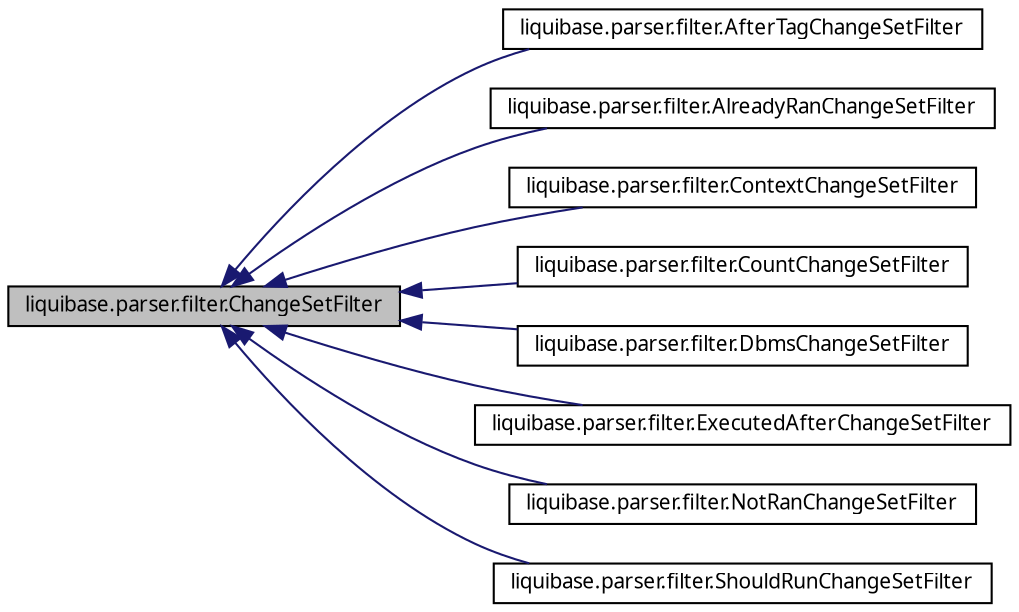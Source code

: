 digraph G
{
  edge [fontname="FreeSans.ttf",fontsize=10,labelfontname="FreeSans.ttf",labelfontsize=10];
  node [fontname="FreeSans.ttf",fontsize=10,shape=record];
  rankdir=LR;
  Node1 [label="liquibase.parser.filter.ChangeSetFilter",height=0.2,width=0.4,color="black", fillcolor="grey75", style="filled" fontcolor="black"];
  Node1 -> Node2 [dir=back,color="midnightblue",fontsize=10,style="solid",fontname="FreeSans.ttf"];
  Node2 [label="liquibase.parser.filter.AfterTagChangeSetFilter",height=0.2,width=0.4,color="black", fillcolor="white", style="filled",URL="$classliquibase_1_1parser_1_1filter_1_1_after_tag_change_set_filter.html"];
  Node1 -> Node3 [dir=back,color="midnightblue",fontsize=10,style="solid",fontname="FreeSans.ttf"];
  Node3 [label="liquibase.parser.filter.AlreadyRanChangeSetFilter",height=0.2,width=0.4,color="black", fillcolor="white", style="filled",URL="$classliquibase_1_1parser_1_1filter_1_1_already_ran_change_set_filter.html"];
  Node1 -> Node4 [dir=back,color="midnightblue",fontsize=10,style="solid",fontname="FreeSans.ttf"];
  Node4 [label="liquibase.parser.filter.ContextChangeSetFilter",height=0.2,width=0.4,color="black", fillcolor="white", style="filled",URL="$classliquibase_1_1parser_1_1filter_1_1_context_change_set_filter.html"];
  Node1 -> Node5 [dir=back,color="midnightblue",fontsize=10,style="solid",fontname="FreeSans.ttf"];
  Node5 [label="liquibase.parser.filter.CountChangeSetFilter",height=0.2,width=0.4,color="black", fillcolor="white", style="filled",URL="$classliquibase_1_1parser_1_1filter_1_1_count_change_set_filter.html"];
  Node1 -> Node6 [dir=back,color="midnightblue",fontsize=10,style="solid",fontname="FreeSans.ttf"];
  Node6 [label="liquibase.parser.filter.DbmsChangeSetFilter",height=0.2,width=0.4,color="black", fillcolor="white", style="filled",URL="$classliquibase_1_1parser_1_1filter_1_1_dbms_change_set_filter.html"];
  Node1 -> Node7 [dir=back,color="midnightblue",fontsize=10,style="solid",fontname="FreeSans.ttf"];
  Node7 [label="liquibase.parser.filter.ExecutedAfterChangeSetFilter",height=0.2,width=0.4,color="black", fillcolor="white", style="filled",URL="$classliquibase_1_1parser_1_1filter_1_1_executed_after_change_set_filter.html"];
  Node1 -> Node8 [dir=back,color="midnightblue",fontsize=10,style="solid",fontname="FreeSans.ttf"];
  Node8 [label="liquibase.parser.filter.NotRanChangeSetFilter",height=0.2,width=0.4,color="black", fillcolor="white", style="filled",URL="$classliquibase_1_1parser_1_1filter_1_1_not_ran_change_set_filter.html"];
  Node1 -> Node9 [dir=back,color="midnightblue",fontsize=10,style="solid",fontname="FreeSans.ttf"];
  Node9 [label="liquibase.parser.filter.ShouldRunChangeSetFilter",height=0.2,width=0.4,color="black", fillcolor="white", style="filled",URL="$classliquibase_1_1parser_1_1filter_1_1_should_run_change_set_filter.html"];
}
